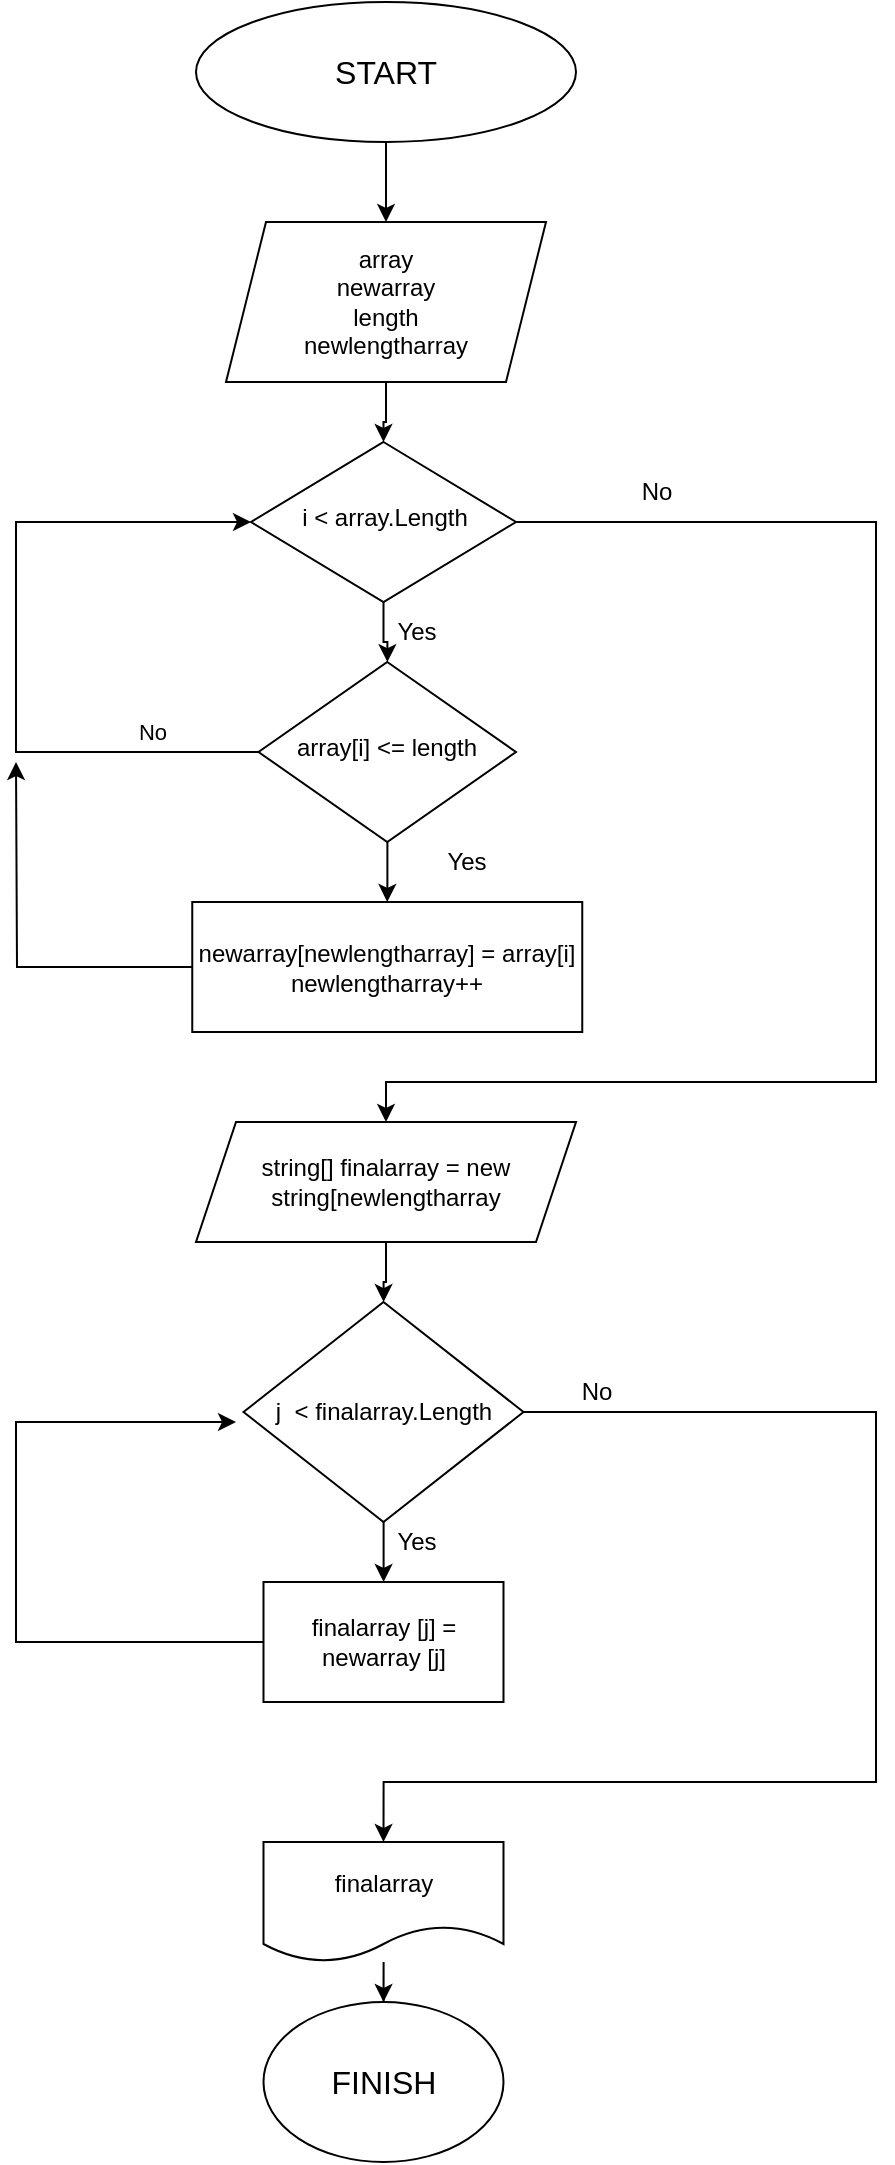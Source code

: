 <mxfile version="21.1.2" type="device">
  <diagram id="C5RBs43oDa-KdzZeNtuy" name="Page-1">
    <mxGraphModel dx="778" dy="773" grid="1" gridSize="10" guides="1" tooltips="1" connect="1" arrows="1" fold="1" page="1" pageScale="1" pageWidth="827" pageHeight="1169" math="0" shadow="0">
      <root>
        <mxCell id="WIyWlLk6GJQsqaUBKTNV-0" />
        <mxCell id="WIyWlLk6GJQsqaUBKTNV-1" parent="WIyWlLk6GJQsqaUBKTNV-0" />
        <mxCell id="wdTsUuusezCTvRD_Zr0d-10" value="" style="edgeStyle=orthogonalEdgeStyle;rounded=0;orthogonalLoop=1;jettySize=auto;html=1;" edge="1" parent="WIyWlLk6GJQsqaUBKTNV-1" source="WIyWlLk6GJQsqaUBKTNV-6" target="WIyWlLk6GJQsqaUBKTNV-10">
          <mxGeometry relative="1" as="geometry" />
        </mxCell>
        <mxCell id="wdTsUuusezCTvRD_Zr0d-15" style="edgeStyle=orthogonalEdgeStyle;rounded=0;orthogonalLoop=1;jettySize=auto;html=1;entryX=0.5;entryY=0;entryDx=0;entryDy=0;" edge="1" parent="WIyWlLk6GJQsqaUBKTNV-1" source="WIyWlLk6GJQsqaUBKTNV-6" target="wdTsUuusezCTvRD_Zr0d-14">
          <mxGeometry relative="1" as="geometry">
            <Array as="points">
              <mxPoint x="510" y="270" />
              <mxPoint x="510" y="550" />
              <mxPoint x="265" y="550" />
            </Array>
          </mxGeometry>
        </mxCell>
        <mxCell id="WIyWlLk6GJQsqaUBKTNV-6" value="&lt;font style=&quot;font-size: 12px;&quot;&gt;i &amp;lt; array.Length&lt;/font&gt;" style="rhombus;whiteSpace=wrap;html=1;shadow=0;fontFamily=Helvetica;fontSize=12;align=center;strokeWidth=1;spacing=6;spacingTop=-4;" parent="WIyWlLk6GJQsqaUBKTNV-1" vertex="1">
          <mxGeometry x="197.5" y="230" width="132.5" height="80" as="geometry" />
        </mxCell>
        <mxCell id="wdTsUuusezCTvRD_Zr0d-7" style="edgeStyle=orthogonalEdgeStyle;rounded=0;orthogonalLoop=1;jettySize=auto;html=1;entryX=0;entryY=0.5;entryDx=0;entryDy=0;" edge="1" parent="WIyWlLk6GJQsqaUBKTNV-1" source="WIyWlLk6GJQsqaUBKTNV-10" target="WIyWlLk6GJQsqaUBKTNV-6">
          <mxGeometry relative="1" as="geometry">
            <Array as="points">
              <mxPoint x="80" y="385" />
              <mxPoint x="80" y="270" />
            </Array>
          </mxGeometry>
        </mxCell>
        <mxCell id="wdTsUuusezCTvRD_Zr0d-11" value="" style="edgeStyle=orthogonalEdgeStyle;rounded=0;orthogonalLoop=1;jettySize=auto;html=1;" edge="1" parent="WIyWlLk6GJQsqaUBKTNV-1" source="WIyWlLk6GJQsqaUBKTNV-10" target="wdTsUuusezCTvRD_Zr0d-9">
          <mxGeometry relative="1" as="geometry" />
        </mxCell>
        <mxCell id="WIyWlLk6GJQsqaUBKTNV-10" value="&lt;font style=&quot;font-size: 12px;&quot;&gt;array[i] &amp;lt;= length&lt;/font&gt;" style="rhombus;whiteSpace=wrap;html=1;shadow=0;fontFamily=Helvetica;fontSize=12;align=center;strokeWidth=1;spacing=6;spacingTop=-4;" parent="WIyWlLk6GJQsqaUBKTNV-1" vertex="1">
          <mxGeometry x="201.25" y="340" width="128.75" height="90" as="geometry" />
        </mxCell>
        <mxCell id="wdTsUuusezCTvRD_Zr0d-4" style="edgeStyle=orthogonalEdgeStyle;rounded=0;orthogonalLoop=1;jettySize=auto;html=1;entryX=0.5;entryY=0;entryDx=0;entryDy=0;" edge="1" parent="WIyWlLk6GJQsqaUBKTNV-1" source="wdTsUuusezCTvRD_Zr0d-0" target="wdTsUuusezCTvRD_Zr0d-1">
          <mxGeometry relative="1" as="geometry" />
        </mxCell>
        <mxCell id="wdTsUuusezCTvRD_Zr0d-0" value="&lt;font size=&quot;3&quot;&gt;START&lt;/font&gt;" style="ellipse;whiteSpace=wrap;html=1;" vertex="1" parent="WIyWlLk6GJQsqaUBKTNV-1">
          <mxGeometry x="170" y="10" width="190" height="70" as="geometry" />
        </mxCell>
        <mxCell id="wdTsUuusezCTvRD_Zr0d-3" value="" style="edgeStyle=orthogonalEdgeStyle;rounded=0;orthogonalLoop=1;jettySize=auto;html=1;" edge="1" parent="WIyWlLk6GJQsqaUBKTNV-1" source="wdTsUuusezCTvRD_Zr0d-1" target="WIyWlLk6GJQsqaUBKTNV-6">
          <mxGeometry relative="1" as="geometry" />
        </mxCell>
        <mxCell id="wdTsUuusezCTvRD_Zr0d-1" value="&lt;font style=&quot;&quot;&gt;&lt;font style=&quot;font-size: 12px;&quot;&gt;array&lt;br&gt;newarray&lt;br&gt;length&lt;br&gt;newlengtharray&lt;/font&gt;&lt;br&gt;&lt;/font&gt;" style="shape=parallelogram;perimeter=parallelogramPerimeter;whiteSpace=wrap;html=1;fixedSize=1;" vertex="1" parent="WIyWlLk6GJQsqaUBKTNV-1">
          <mxGeometry x="185" y="120" width="160" height="80" as="geometry" />
        </mxCell>
        <mxCell id="wdTsUuusezCTvRD_Zr0d-8" value="&lt;font style=&quot;font-size: 11px;&quot;&gt;No&lt;/font&gt;" style="text;html=1;align=center;verticalAlign=middle;resizable=0;points=[];autosize=1;strokeColor=none;fillColor=none;" vertex="1" parent="WIyWlLk6GJQsqaUBKTNV-1">
          <mxGeometry x="127.5" y="360" width="40" height="30" as="geometry" />
        </mxCell>
        <mxCell id="wdTsUuusezCTvRD_Zr0d-13" style="edgeStyle=orthogonalEdgeStyle;rounded=0;orthogonalLoop=1;jettySize=auto;html=1;" edge="1" parent="WIyWlLk6GJQsqaUBKTNV-1" source="wdTsUuusezCTvRD_Zr0d-9">
          <mxGeometry relative="1" as="geometry">
            <mxPoint x="80" y="390" as="targetPoint" />
          </mxGeometry>
        </mxCell>
        <mxCell id="wdTsUuusezCTvRD_Zr0d-9" value="&lt;font style=&quot;font-size: 12px;&quot;&gt;newarray[newlengtharray] = array[i]&lt;br&gt;newlengtharray++&lt;br&gt;&lt;/font&gt;" style="rounded=0;whiteSpace=wrap;html=1;" vertex="1" parent="WIyWlLk6GJQsqaUBKTNV-1">
          <mxGeometry x="168.13" y="460" width="195" height="65" as="geometry" />
        </mxCell>
        <mxCell id="wdTsUuusezCTvRD_Zr0d-12" value="Yes" style="text;html=1;align=center;verticalAlign=middle;resizable=0;points=[];autosize=1;strokeColor=none;fillColor=none;" vertex="1" parent="WIyWlLk6GJQsqaUBKTNV-1">
          <mxGeometry x="285" y="425" width="40" height="30" as="geometry" />
        </mxCell>
        <mxCell id="wdTsUuusezCTvRD_Zr0d-19" value="" style="edgeStyle=orthogonalEdgeStyle;rounded=0;orthogonalLoop=1;jettySize=auto;html=1;" edge="1" parent="WIyWlLk6GJQsqaUBKTNV-1" source="wdTsUuusezCTvRD_Zr0d-14" target="wdTsUuusezCTvRD_Zr0d-18">
          <mxGeometry relative="1" as="geometry" />
        </mxCell>
        <mxCell id="wdTsUuusezCTvRD_Zr0d-14" value="string[] finalarray = new string[newlengtharray" style="shape=parallelogram;perimeter=parallelogramPerimeter;whiteSpace=wrap;html=1;fixedSize=1;" vertex="1" parent="WIyWlLk6GJQsqaUBKTNV-1">
          <mxGeometry x="170" y="570" width="190" height="60" as="geometry" />
        </mxCell>
        <mxCell id="wdTsUuusezCTvRD_Zr0d-16" value="Yes" style="text;html=1;align=center;verticalAlign=middle;resizable=0;points=[];autosize=1;strokeColor=none;fillColor=none;" vertex="1" parent="WIyWlLk6GJQsqaUBKTNV-1">
          <mxGeometry x="260" y="310" width="40" height="30" as="geometry" />
        </mxCell>
        <mxCell id="wdTsUuusezCTvRD_Zr0d-17" value="No" style="text;html=1;align=center;verticalAlign=middle;resizable=0;points=[];autosize=1;strokeColor=none;fillColor=none;" vertex="1" parent="WIyWlLk6GJQsqaUBKTNV-1">
          <mxGeometry x="380" y="240" width="40" height="30" as="geometry" />
        </mxCell>
        <mxCell id="wdTsUuusezCTvRD_Zr0d-21" value="" style="edgeStyle=orthogonalEdgeStyle;rounded=0;orthogonalLoop=1;jettySize=auto;html=1;" edge="1" parent="WIyWlLk6GJQsqaUBKTNV-1" source="wdTsUuusezCTvRD_Zr0d-18" target="wdTsUuusezCTvRD_Zr0d-20">
          <mxGeometry relative="1" as="geometry" />
        </mxCell>
        <mxCell id="wdTsUuusezCTvRD_Zr0d-26" style="edgeStyle=orthogonalEdgeStyle;rounded=0;orthogonalLoop=1;jettySize=auto;html=1;exitX=1;exitY=0.5;exitDx=0;exitDy=0;entryX=0.5;entryY=0;entryDx=0;entryDy=0;" edge="1" parent="WIyWlLk6GJQsqaUBKTNV-1" source="wdTsUuusezCTvRD_Zr0d-18" target="wdTsUuusezCTvRD_Zr0d-24">
          <mxGeometry relative="1" as="geometry">
            <Array as="points">
              <mxPoint x="510" y="715" />
              <mxPoint x="510" y="900" />
              <mxPoint x="264" y="900" />
            </Array>
          </mxGeometry>
        </mxCell>
        <mxCell id="wdTsUuusezCTvRD_Zr0d-18" value="j&amp;nbsp; &amp;lt; finalarray.Length" style="rhombus;whiteSpace=wrap;html=1;" vertex="1" parent="WIyWlLk6GJQsqaUBKTNV-1">
          <mxGeometry x="193.75" y="660" width="140" height="110" as="geometry" />
        </mxCell>
        <mxCell id="wdTsUuusezCTvRD_Zr0d-22" style="edgeStyle=orthogonalEdgeStyle;rounded=0;orthogonalLoop=1;jettySize=auto;html=1;" edge="1" parent="WIyWlLk6GJQsqaUBKTNV-1" source="wdTsUuusezCTvRD_Zr0d-20">
          <mxGeometry relative="1" as="geometry">
            <mxPoint x="190" y="720" as="targetPoint" />
            <Array as="points">
              <mxPoint x="80" y="830" />
              <mxPoint x="80" y="720" />
            </Array>
          </mxGeometry>
        </mxCell>
        <mxCell id="wdTsUuusezCTvRD_Zr0d-20" value="finalarray [j] = newarray [j]" style="rounded=0;whiteSpace=wrap;html=1;" vertex="1" parent="WIyWlLk6GJQsqaUBKTNV-1">
          <mxGeometry x="203.75" y="800" width="120" height="60" as="geometry" />
        </mxCell>
        <mxCell id="wdTsUuusezCTvRD_Zr0d-23" value="Yes" style="text;html=1;align=center;verticalAlign=middle;resizable=0;points=[];autosize=1;strokeColor=none;fillColor=none;" vertex="1" parent="WIyWlLk6GJQsqaUBKTNV-1">
          <mxGeometry x="260" y="765" width="40" height="30" as="geometry" />
        </mxCell>
        <mxCell id="wdTsUuusezCTvRD_Zr0d-30" value="" style="edgeStyle=orthogonalEdgeStyle;rounded=0;orthogonalLoop=1;jettySize=auto;html=1;" edge="1" parent="WIyWlLk6GJQsqaUBKTNV-1" source="wdTsUuusezCTvRD_Zr0d-24" target="wdTsUuusezCTvRD_Zr0d-29">
          <mxGeometry relative="1" as="geometry" />
        </mxCell>
        <mxCell id="wdTsUuusezCTvRD_Zr0d-24" value="finalarray" style="shape=document;whiteSpace=wrap;html=1;boundedLbl=1;" vertex="1" parent="WIyWlLk6GJQsqaUBKTNV-1">
          <mxGeometry x="203.75" y="930" width="120" height="60" as="geometry" />
        </mxCell>
        <mxCell id="wdTsUuusezCTvRD_Zr0d-27" value="No" style="text;html=1;align=center;verticalAlign=middle;resizable=0;points=[];autosize=1;strokeColor=none;fillColor=none;" vertex="1" parent="WIyWlLk6GJQsqaUBKTNV-1">
          <mxGeometry x="350" y="690" width="40" height="30" as="geometry" />
        </mxCell>
        <mxCell id="wdTsUuusezCTvRD_Zr0d-29" value="&lt;font size=&quot;3&quot;&gt;FINISH&lt;/font&gt;" style="ellipse;whiteSpace=wrap;html=1;" vertex="1" parent="WIyWlLk6GJQsqaUBKTNV-1">
          <mxGeometry x="203.75" y="1010" width="120" height="80" as="geometry" />
        </mxCell>
      </root>
    </mxGraphModel>
  </diagram>
</mxfile>
